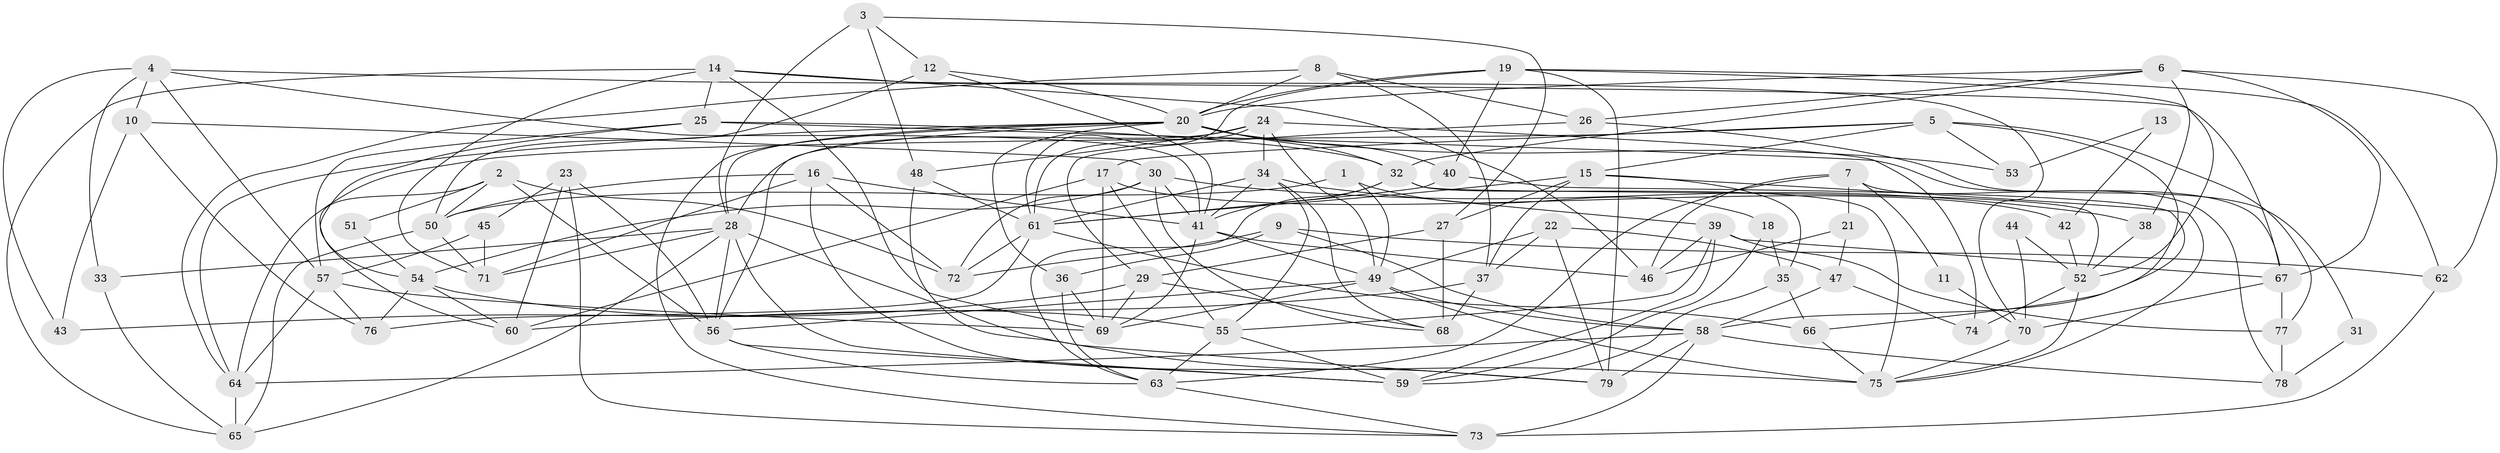 // original degree distribution, {3: 0.3, 5: 0.16153846153846155, 8: 0.015384615384615385, 4: 0.23846153846153847, 6: 0.12307692307692308, 2: 0.13076923076923078, 7: 0.03076923076923077}
// Generated by graph-tools (version 1.1) at 2025/37/03/04/25 23:37:05]
// undirected, 79 vertices, 197 edges
graph export_dot {
  node [color=gray90,style=filled];
  1;
  2;
  3;
  4;
  5;
  6;
  7;
  8;
  9;
  10;
  11;
  12;
  13;
  14;
  15;
  16;
  17;
  18;
  19;
  20;
  21;
  22;
  23;
  24;
  25;
  26;
  27;
  28;
  29;
  30;
  31;
  32;
  33;
  34;
  35;
  36;
  37;
  38;
  39;
  40;
  41;
  42;
  43;
  44;
  45;
  46;
  47;
  48;
  49;
  50;
  51;
  52;
  53;
  54;
  55;
  56;
  57;
  58;
  59;
  60;
  61;
  62;
  63;
  64;
  65;
  66;
  67;
  68;
  69;
  70;
  71;
  72;
  73;
  74;
  75;
  76;
  77;
  78;
  79;
  1 -- 18 [weight=1.0];
  1 -- 49 [weight=1.0];
  1 -- 50 [weight=1.0];
  2 -- 50 [weight=1.0];
  2 -- 51 [weight=1.0];
  2 -- 56 [weight=1.0];
  2 -- 60 [weight=1.0];
  2 -- 72 [weight=1.0];
  3 -- 12 [weight=1.0];
  3 -- 27 [weight=1.0];
  3 -- 28 [weight=1.0];
  3 -- 48 [weight=1.0];
  4 -- 10 [weight=1.0];
  4 -- 33 [weight=1.0];
  4 -- 41 [weight=1.0];
  4 -- 43 [weight=1.0];
  4 -- 57 [weight=1.0];
  4 -- 67 [weight=1.0];
  5 -- 15 [weight=1.0];
  5 -- 17 [weight=1.0];
  5 -- 53 [weight=1.0];
  5 -- 58 [weight=1.0];
  5 -- 64 [weight=1.0];
  5 -- 77 [weight=1.0];
  6 -- 20 [weight=1.0];
  6 -- 26 [weight=1.0];
  6 -- 32 [weight=1.0];
  6 -- 38 [weight=1.0];
  6 -- 62 [weight=1.0];
  6 -- 67 [weight=1.0];
  7 -- 11 [weight=1.0];
  7 -- 21 [weight=1.0];
  7 -- 46 [weight=1.0];
  7 -- 63 [weight=1.0];
  7 -- 78 [weight=1.0];
  8 -- 20 [weight=1.0];
  8 -- 26 [weight=1.0];
  8 -- 37 [weight=1.0];
  8 -- 64 [weight=1.0];
  9 -- 36 [weight=1.0];
  9 -- 58 [weight=1.0];
  9 -- 62 [weight=1.0];
  9 -- 72 [weight=1.0];
  10 -- 30 [weight=1.0];
  10 -- 43 [weight=1.0];
  10 -- 76 [weight=1.0];
  11 -- 70 [weight=1.0];
  12 -- 20 [weight=1.0];
  12 -- 41 [weight=1.0];
  12 -- 50 [weight=1.0];
  13 -- 42 [weight=1.0];
  13 -- 53 [weight=1.0];
  14 -- 25 [weight=1.0];
  14 -- 46 [weight=1.0];
  14 -- 65 [weight=1.0];
  14 -- 69 [weight=1.0];
  14 -- 70 [weight=1.0];
  14 -- 71 [weight=1.0];
  15 -- 27 [weight=1.0];
  15 -- 35 [weight=2.0];
  15 -- 37 [weight=1.0];
  15 -- 61 [weight=1.0];
  15 -- 75 [weight=1.0];
  16 -- 41 [weight=1.0];
  16 -- 50 [weight=1.0];
  16 -- 71 [weight=1.0];
  16 -- 72 [weight=1.0];
  16 -- 79 [weight=1.0];
  17 -- 42 [weight=1.0];
  17 -- 55 [weight=1.0];
  17 -- 60 [weight=1.0];
  17 -- 69 [weight=1.0];
  18 -- 35 [weight=1.0];
  18 -- 59 [weight=1.0];
  19 -- 20 [weight=1.0];
  19 -- 40 [weight=1.0];
  19 -- 52 [weight=1.0];
  19 -- 61 [weight=1.0];
  19 -- 62 [weight=1.0];
  19 -- 79 [weight=2.0];
  20 -- 28 [weight=1.0];
  20 -- 32 [weight=1.0];
  20 -- 36 [weight=1.0];
  20 -- 40 [weight=2.0];
  20 -- 53 [weight=1.0];
  20 -- 56 [weight=1.0];
  20 -- 64 [weight=1.0];
  20 -- 73 [weight=1.0];
  21 -- 46 [weight=1.0];
  21 -- 47 [weight=1.0];
  22 -- 37 [weight=1.0];
  22 -- 47 [weight=1.0];
  22 -- 49 [weight=1.0];
  22 -- 79 [weight=1.0];
  23 -- 45 [weight=1.0];
  23 -- 56 [weight=1.0];
  23 -- 60 [weight=1.0];
  23 -- 73 [weight=1.0];
  24 -- 28 [weight=1.0];
  24 -- 34 [weight=1.0];
  24 -- 48 [weight=1.0];
  24 -- 49 [weight=1.0];
  24 -- 61 [weight=1.0];
  24 -- 74 [weight=1.0];
  25 -- 32 [weight=1.0];
  25 -- 54 [weight=1.0];
  25 -- 57 [weight=1.0];
  25 -- 67 [weight=1.0];
  26 -- 29 [weight=1.0];
  26 -- 31 [weight=1.0];
  27 -- 29 [weight=1.0];
  27 -- 68 [weight=2.0];
  28 -- 33 [weight=1.0];
  28 -- 56 [weight=1.0];
  28 -- 59 [weight=1.0];
  28 -- 65 [weight=1.0];
  28 -- 71 [weight=1.0];
  28 -- 75 [weight=1.0];
  29 -- 43 [weight=1.0];
  29 -- 68 [weight=1.0];
  29 -- 69 [weight=1.0];
  30 -- 38 [weight=1.0];
  30 -- 41 [weight=1.0];
  30 -- 54 [weight=1.0];
  30 -- 68 [weight=1.0];
  30 -- 72 [weight=1.0];
  31 -- 78 [weight=1.0];
  32 -- 41 [weight=1.0];
  32 -- 52 [weight=1.0];
  32 -- 63 [weight=1.0];
  32 -- 75 [weight=1.0];
  33 -- 65 [weight=1.0];
  34 -- 39 [weight=1.0];
  34 -- 41 [weight=1.0];
  34 -- 55 [weight=1.0];
  34 -- 61 [weight=1.0];
  34 -- 68 [weight=1.0];
  35 -- 59 [weight=1.0];
  35 -- 66 [weight=1.0];
  36 -- 63 [weight=1.0];
  36 -- 69 [weight=1.0];
  37 -- 60 [weight=1.0];
  37 -- 68 [weight=2.0];
  38 -- 52 [weight=1.0];
  39 -- 46 [weight=1.0];
  39 -- 55 [weight=1.0];
  39 -- 59 [weight=1.0];
  39 -- 67 [weight=1.0];
  39 -- 77 [weight=1.0];
  40 -- 61 [weight=1.0];
  40 -- 66 [weight=1.0];
  41 -- 46 [weight=1.0];
  41 -- 49 [weight=1.0];
  41 -- 69 [weight=1.0];
  42 -- 52 [weight=1.0];
  44 -- 52 [weight=1.0];
  44 -- 70 [weight=1.0];
  45 -- 57 [weight=1.0];
  45 -- 71 [weight=1.0];
  47 -- 58 [weight=1.0];
  47 -- 74 [weight=1.0];
  48 -- 61 [weight=1.0];
  48 -- 79 [weight=1.0];
  49 -- 56 [weight=1.0];
  49 -- 58 [weight=1.0];
  49 -- 69 [weight=1.0];
  49 -- 75 [weight=1.0];
  50 -- 65 [weight=1.0];
  50 -- 71 [weight=1.0];
  51 -- 54 [weight=1.0];
  52 -- 74 [weight=1.0];
  52 -- 75 [weight=1.0];
  54 -- 55 [weight=1.0];
  54 -- 60 [weight=1.0];
  54 -- 76 [weight=1.0];
  55 -- 59 [weight=1.0];
  55 -- 63 [weight=1.0];
  56 -- 59 [weight=1.0];
  56 -- 63 [weight=1.0];
  57 -- 64 [weight=2.0];
  57 -- 69 [weight=1.0];
  57 -- 76 [weight=1.0];
  58 -- 64 [weight=1.0];
  58 -- 73 [weight=2.0];
  58 -- 78 [weight=1.0];
  58 -- 79 [weight=2.0];
  61 -- 66 [weight=1.0];
  61 -- 72 [weight=1.0];
  61 -- 76 [weight=1.0];
  62 -- 73 [weight=1.0];
  63 -- 73 [weight=1.0];
  64 -- 65 [weight=1.0];
  66 -- 75 [weight=1.0];
  67 -- 70 [weight=1.0];
  67 -- 77 [weight=1.0];
  70 -- 75 [weight=1.0];
  77 -- 78 [weight=2.0];
}
